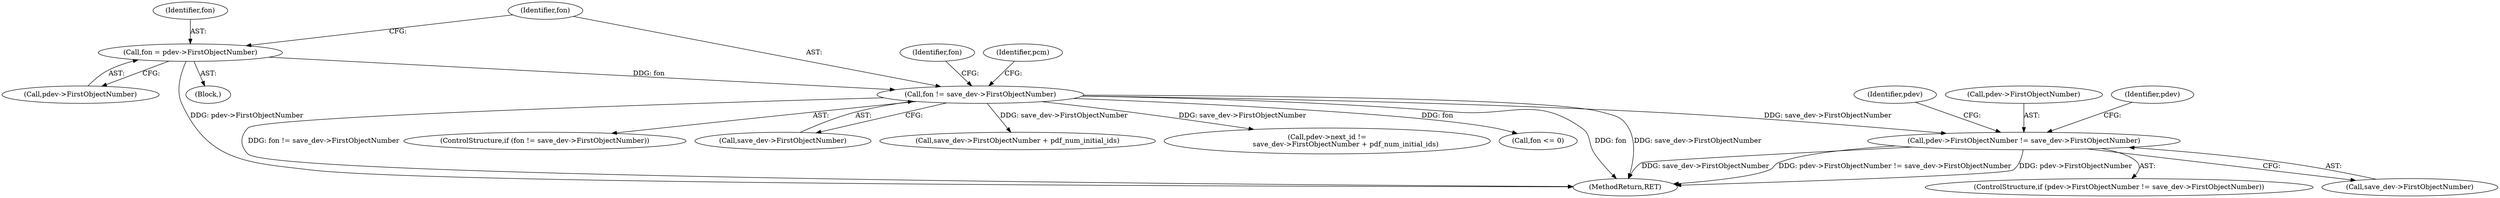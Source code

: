 digraph "0_ghostscript_c3476dde7743761a4e1d39a631716199b696b880@pointer" {
"1001317" [label="(Call,pdev->FirstObjectNumber != save_dev->FirstObjectNumber)"];
"1000611" [label="(Call,fon != save_dev->FirstObjectNumber)"];
"1000605" [label="(Call,fon = pdev->FirstObjectNumber)"];
"1001316" [label="(ControlStructure,if (pdev->FirstObjectNumber != save_dev->FirstObjectNumber))"];
"1000612" [label="(Identifier,fon)"];
"1000619" [label="(Call,fon <= 0)"];
"1001317" [label="(Call,pdev->FirstObjectNumber != save_dev->FirstObjectNumber)"];
"1001549" [label="(MethodReturn,RET)"];
"1001354" [label="(Identifier,pdev)"];
"1000610" [label="(ControlStructure,if (fon != save_dev->FirstObjectNumber))"];
"1000605" [label="(Call,fon = pdev->FirstObjectNumber)"];
"1001318" [label="(Call,pdev->FirstObjectNumber)"];
"1000613" [label="(Call,save_dev->FirstObjectNumber)"];
"1000636" [label="(Call,save_dev->FirstObjectNumber + pdf_num_initial_ids)"];
"1000620" [label="(Identifier,fon)"];
"1000653" [label="(Identifier,pcm)"];
"1000611" [label="(Call,fon != save_dev->FirstObjectNumber)"];
"1000603" [label="(Block,)"];
"1000607" [label="(Call,pdev->FirstObjectNumber)"];
"1001329" [label="(Identifier,pdev)"];
"1000606" [label="(Identifier,fon)"];
"1001321" [label="(Call,save_dev->FirstObjectNumber)"];
"1000632" [label="(Call,pdev->next_id !=\n                 save_dev->FirstObjectNumber + pdf_num_initial_ids)"];
"1001317" -> "1001316"  [label="AST: "];
"1001317" -> "1001321"  [label="CFG: "];
"1001318" -> "1001317"  [label="AST: "];
"1001321" -> "1001317"  [label="AST: "];
"1001329" -> "1001317"  [label="CFG: "];
"1001354" -> "1001317"  [label="CFG: "];
"1001317" -> "1001549"  [label="DDG: pdev->FirstObjectNumber"];
"1001317" -> "1001549"  [label="DDG: save_dev->FirstObjectNumber"];
"1001317" -> "1001549"  [label="DDG: pdev->FirstObjectNumber != save_dev->FirstObjectNumber"];
"1000611" -> "1001317"  [label="DDG: save_dev->FirstObjectNumber"];
"1000611" -> "1000610"  [label="AST: "];
"1000611" -> "1000613"  [label="CFG: "];
"1000612" -> "1000611"  [label="AST: "];
"1000613" -> "1000611"  [label="AST: "];
"1000620" -> "1000611"  [label="CFG: "];
"1000653" -> "1000611"  [label="CFG: "];
"1000611" -> "1001549"  [label="DDG: save_dev->FirstObjectNumber"];
"1000611" -> "1001549"  [label="DDG: fon != save_dev->FirstObjectNumber"];
"1000611" -> "1001549"  [label="DDG: fon"];
"1000605" -> "1000611"  [label="DDG: fon"];
"1000611" -> "1000619"  [label="DDG: fon"];
"1000611" -> "1000632"  [label="DDG: save_dev->FirstObjectNumber"];
"1000611" -> "1000636"  [label="DDG: save_dev->FirstObjectNumber"];
"1000605" -> "1000603"  [label="AST: "];
"1000605" -> "1000607"  [label="CFG: "];
"1000606" -> "1000605"  [label="AST: "];
"1000607" -> "1000605"  [label="AST: "];
"1000612" -> "1000605"  [label="CFG: "];
"1000605" -> "1001549"  [label="DDG: pdev->FirstObjectNumber"];
}
